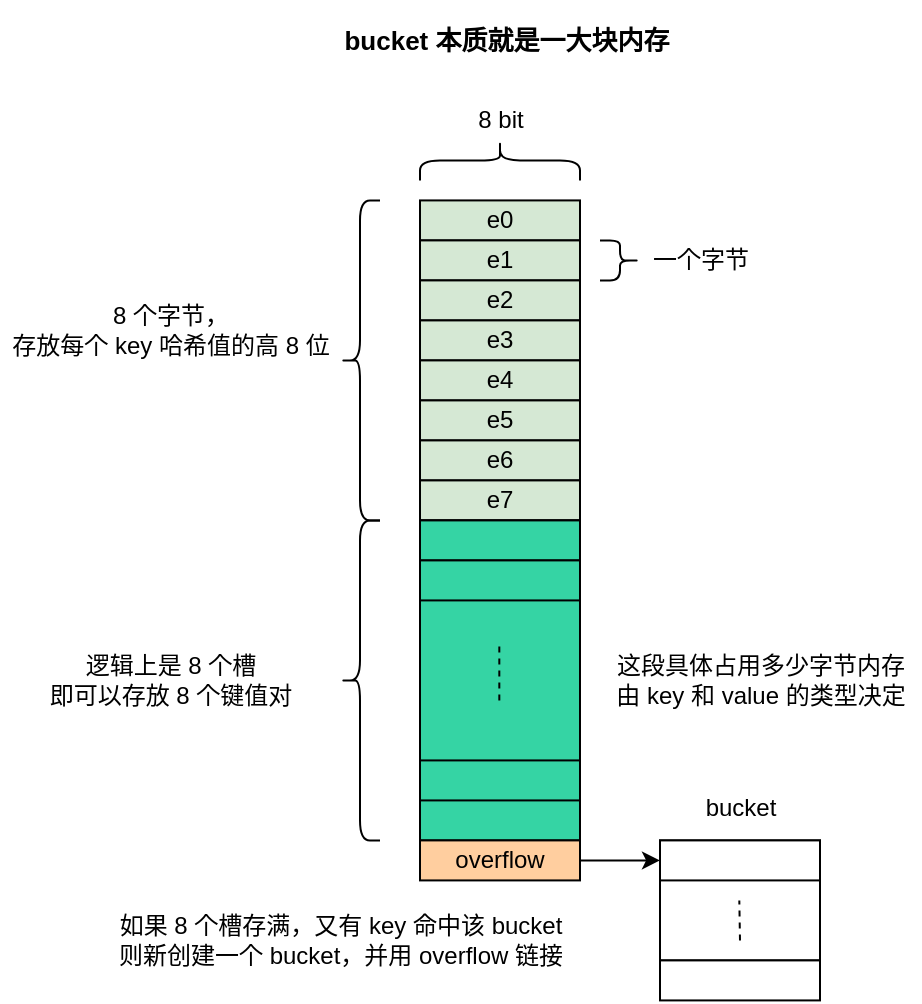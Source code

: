 <mxfile version="12.5.3" type="device" pages="2"><diagram id="FCv_aa35uQta8aY4jVUQ" name="bucket"><mxGraphModel dx="981" dy="594" grid="1" gridSize="10" guides="1" tooltips="1" connect="1" arrows="1" fold="1" page="1" pageScale="1" pageWidth="827" pageHeight="1169" math="0" shadow="0"><root><mxCell id="0"/><mxCell id="1" parent="0"/><mxCell id="o0lWvgTcn1pSgz9OQ-Qk-1" value="&lt;b&gt;&lt;font style=&quot;font-size: 13px&quot;&gt;bucket 本质就是一大块内存&lt;/font&gt;&lt;/b&gt;" style="text;html=1;strokeColor=none;fillColor=#ffffff;align=center;verticalAlign=middle;whiteSpace=wrap;rounded=0;" vertex="1" parent="1"><mxGeometry x="305.9" y="20" width="215" height="40" as="geometry"/></mxCell><mxCell id="o0lWvgTcn1pSgz9OQ-Qk-3" value="e0" style="rounded=0;whiteSpace=wrap;html=1;fillColor=#D5E8D4;" vertex="1" parent="1"><mxGeometry x="370" y="120.21" width="80" height="20" as="geometry"/></mxCell><mxCell id="o0lWvgTcn1pSgz9OQ-Qk-6" value="e1" style="rounded=0;whiteSpace=wrap;html=1;fillColor=#D5E8D4;" vertex="1" parent="1"><mxGeometry x="370" y="140.21" width="80" height="20" as="geometry"/></mxCell><mxCell id="o0lWvgTcn1pSgz9OQ-Qk-13" value="" style="shape=curlyBracket;whiteSpace=wrap;html=1;rounded=1;direction=west;" vertex="1" parent="1"><mxGeometry x="460" y="140.21" width="20" height="20" as="geometry"/></mxCell><mxCell id="o0lWvgTcn1pSgz9OQ-Qk-15" value="一个字节" style="text;html=1;align=center;verticalAlign=middle;resizable=0;points=[];autosize=1;" vertex="1" parent="1"><mxGeometry x="480" y="140.21" width="60" height="20" as="geometry"/></mxCell><mxCell id="o0lWvgTcn1pSgz9OQ-Qk-16" value="" style="shape=curlyBracket;whiteSpace=wrap;html=1;rounded=1;direction=east;" vertex="1" parent="1"><mxGeometry x="330" y="120.21" width="20" height="160" as="geometry"/></mxCell><mxCell id="o0lWvgTcn1pSgz9OQ-Qk-20" value="e2" style="rounded=0;whiteSpace=wrap;html=1;fillColor=#D5E8D4;" vertex="1" parent="1"><mxGeometry x="370" y="160.21" width="80" height="20" as="geometry"/></mxCell><mxCell id="o0lWvgTcn1pSgz9OQ-Qk-21" value="e3" style="rounded=0;whiteSpace=wrap;html=1;fillColor=#D5E8D4;" vertex="1" parent="1"><mxGeometry x="370" y="180.21" width="80" height="20" as="geometry"/></mxCell><mxCell id="o0lWvgTcn1pSgz9OQ-Qk-22" value="e4" style="rounded=0;whiteSpace=wrap;html=1;fillColor=#D5E8D4;" vertex="1" parent="1"><mxGeometry x="370" y="200.21" width="80" height="20" as="geometry"/></mxCell><mxCell id="o0lWvgTcn1pSgz9OQ-Qk-23" value="e5" style="rounded=0;whiteSpace=wrap;html=1;fillColor=#D5E8D4;" vertex="1" parent="1"><mxGeometry x="370" y="220.21" width="80" height="20" as="geometry"/></mxCell><mxCell id="o0lWvgTcn1pSgz9OQ-Qk-24" value="e6" style="rounded=0;whiteSpace=wrap;html=1;fillColor=#D5E8D4;" vertex="1" parent="1"><mxGeometry x="370" y="240.21" width="80" height="20" as="geometry"/></mxCell><mxCell id="o0lWvgTcn1pSgz9OQ-Qk-25" value="e7" style="rounded=0;whiteSpace=wrap;html=1;fillColor=#D5E8D4;" vertex="1" parent="1"><mxGeometry x="370" y="260.21" width="80" height="20" as="geometry"/></mxCell><mxCell id="o0lWvgTcn1pSgz9OQ-Qk-26" value="8 个字节，&lt;br&gt;存放每个 key 哈希值的高 8 位" style="text;html=1;align=center;verticalAlign=middle;resizable=0;points=[];autosize=1;" vertex="1" parent="1"><mxGeometry x="160" y="170.21" width="170" height="30" as="geometry"/></mxCell><mxCell id="o0lWvgTcn1pSgz9OQ-Qk-30" value="" style="rounded=0;whiteSpace=wrap;html=1;fillColor=#35D4A4;" vertex="1" parent="1"><mxGeometry x="370" y="280.21" width="80" height="160" as="geometry"/></mxCell><mxCell id="o0lWvgTcn1pSgz9OQ-Qk-31" value="" style="shape=curlyBracket;whiteSpace=wrap;html=1;rounded=1;fillColor=none;direction=east;" vertex="1" parent="1"><mxGeometry x="330" y="280.21" width="20" height="160" as="geometry"/></mxCell><mxCell id="o0lWvgTcn1pSgz9OQ-Qk-32" value="逻辑上是 8 个槽&lt;br&gt;即可以存放 8 个键值对" style="text;html=1;align=center;verticalAlign=middle;resizable=0;points=[];autosize=1;" vertex="1" parent="1"><mxGeometry x="175" y="345.21" width="140" height="30" as="geometry"/></mxCell><mxCell id="o0lWvgTcn1pSgz9OQ-Qk-33" value="" style="rounded=0;whiteSpace=wrap;html=1;fillColor=#35D4A4;" vertex="1" parent="1"><mxGeometry x="370" y="280.21" width="80" height="20" as="geometry"/></mxCell><mxCell id="o0lWvgTcn1pSgz9OQ-Qk-35" value="" style="rounded=0;whiteSpace=wrap;html=1;fillColor=#35D4A4;" vertex="1" parent="1"><mxGeometry x="370" y="300.21" width="80" height="20" as="geometry"/></mxCell><mxCell id="o0lWvgTcn1pSgz9OQ-Qk-37" value="" style="rounded=0;whiteSpace=wrap;html=1;fillColor=#35D4A4;" vertex="1" parent="1"><mxGeometry x="370" y="400.21" width="80" height="20" as="geometry"/></mxCell><mxCell id="o0lWvgTcn1pSgz9OQ-Qk-39" value="" style="endArrow=none;dashed=1;html=1;" edge="1" parent="1"><mxGeometry width="50" height="50" relative="1" as="geometry"><mxPoint x="409.66" y="370.21" as="sourcePoint"/><mxPoint x="409.66" y="340.21" as="targetPoint"/></mxGeometry></mxCell><mxCell id="o0lWvgTcn1pSgz9OQ-Qk-41" value="这段具体占用多少字节内存&lt;br&gt;由 key 和 value 的类型决定" style="text;html=1;align=center;verticalAlign=middle;resizable=0;points=[];autosize=1;" vertex="1" parent="1"><mxGeometry x="460" y="345.21" width="160" height="30" as="geometry"/></mxCell><mxCell id="o0lWvgTcn1pSgz9OQ-Qk-45" value="overflow" style="rounded=0;whiteSpace=wrap;html=1;fillColor=#FFCE9F;" vertex="1" parent="1"><mxGeometry x="370" y="440.21" width="80" height="20" as="geometry"/></mxCell><mxCell id="o0lWvgTcn1pSgz9OQ-Qk-46" value="" style="endArrow=classic;html=1;" edge="1" parent="1"><mxGeometry width="50" height="50" relative="1" as="geometry"><mxPoint x="450" y="450.21" as="sourcePoint"/><mxPoint x="490" y="450.21" as="targetPoint"/></mxGeometry></mxCell><mxCell id="o0lWvgTcn1pSgz9OQ-Qk-47" value="" style="rounded=0;whiteSpace=wrap;html=1;" vertex="1" parent="1"><mxGeometry x="490" y="440.21" width="80" height="60" as="geometry"/></mxCell><mxCell id="o0lWvgTcn1pSgz9OQ-Qk-48" value="" style="rounded=0;whiteSpace=wrap;html=1;" vertex="1" parent="1"><mxGeometry x="490" y="440.21" width="80" height="20" as="geometry"/></mxCell><mxCell id="o0lWvgTcn1pSgz9OQ-Qk-53" value="" style="endArrow=none;dashed=1;html=1;" edge="1" parent="1"><mxGeometry width="50" height="50" relative="1" as="geometry"><mxPoint x="530" y="490.21" as="sourcePoint"/><mxPoint x="529.66" y="470.21" as="targetPoint"/></mxGeometry></mxCell><mxCell id="o0lWvgTcn1pSgz9OQ-Qk-54" value="" style="rounded=0;whiteSpace=wrap;html=1;" vertex="1" parent="1"><mxGeometry x="490" y="500.21" width="80" height="20" as="geometry"/></mxCell><mxCell id="o0lWvgTcn1pSgz9OQ-Qk-55" value="bucket" style="text;html=1;align=center;verticalAlign=middle;resizable=0;points=[];autosize=1;" vertex="1" parent="1"><mxGeometry x="505" y="414" width="50" height="20" as="geometry"/></mxCell><mxCell id="o0lWvgTcn1pSgz9OQ-Qk-56" value="如果 8 个槽存满，又有 key 命中该 bucket&lt;br&gt;则新创建一个 bucket，并用 overflow 链接" style="text;html=1;align=center;verticalAlign=middle;resizable=0;points=[];autosize=1;" vertex="1" parent="1"><mxGeometry x="210" y="475.21" width="240" height="30" as="geometry"/></mxCell><mxCell id="o0lWvgTcn1pSgz9OQ-Qk-58" value="" style="shape=curlyBracket;whiteSpace=wrap;html=1;rounded=1;fillColor=#FFCE9F;direction=south;" vertex="1" parent="1"><mxGeometry x="370" y="90.21" width="80" height="20" as="geometry"/></mxCell><mxCell id="o0lWvgTcn1pSgz9OQ-Qk-59" value="8 bit" style="text;html=1;align=center;verticalAlign=middle;resizable=0;points=[];autosize=1;" vertex="1" parent="1"><mxGeometry x="390" y="70.21" width="40" height="20" as="geometry"/></mxCell></root></mxGraphModel></diagram><diagram id="h0FTzOKvGSOF8aGJB-OE" name="map"><mxGraphModel dx="981" dy="594" grid="1" gridSize="10" guides="1" tooltips="1" connect="1" arrows="1" fold="1" page="1" pageScale="1" pageWidth="827" pageHeight="1169" math="0" shadow="0"><root><mxCell id="ti_zGFvltA_tr-8K0Lcd-0"/><mxCell id="ti_zGFvltA_tr-8K0Lcd-1" parent="ti_zGFvltA_tr-8K0Lcd-0"/><mxCell id="cXa2TDPNdhG9MTom0Ej_-0" value="" style="rounded=0;whiteSpace=wrap;html=1;fillColor=none;" vertex="1" parent="ti_zGFvltA_tr-8K0Lcd-1"><mxGeometry x="200" y="110" width="80" height="210" as="geometry"/></mxCell><mxCell id="D3LKVJZ9gBUoWa_k2I8X-0" value="&lt;b&gt;&lt;font style=&quot;font-size: 13px&quot;&gt;map header&lt;/font&gt;&lt;/b&gt;" style="text;html=1;align=center;verticalAlign=middle;resizable=0;points=[];autosize=1;" vertex="1" parent="ti_zGFvltA_tr-8K0Lcd-1"><mxGeometry x="195" y="80" width="90" height="20" as="geometry"/></mxCell><mxCell id="D3LKVJZ9gBUoWa_k2I8X-3" value="count" style="rounded=0;whiteSpace=wrap;html=1;fillColor=none;" vertex="1" parent="ti_zGFvltA_tr-8K0Lcd-1"><mxGeometry x="200" y="110" width="80" height="30" as="geometry"/></mxCell><mxCell id="D3LKVJZ9gBUoWa_k2I8X-4" value="B" style="rounded=0;whiteSpace=wrap;html=1;fillColor=none;" vertex="1" parent="ti_zGFvltA_tr-8K0Lcd-1"><mxGeometry x="200" y="140" width="80" height="30" as="geometry"/></mxCell><mxCell id="D3LKVJZ9gBUoWa_k2I8X-5" value="hash0" style="rounded=0;whiteSpace=wrap;html=1;fillColor=none;" vertex="1" parent="ti_zGFvltA_tr-8K0Lcd-1"><mxGeometry x="200" y="170" width="80" height="30" as="geometry"/></mxCell><mxCell id="D3LKVJZ9gBUoWa_k2I8X-6" value="buckets" style="rounded=0;whiteSpace=wrap;html=1;fillColor=#FFCE9F;" vertex="1" parent="ti_zGFvltA_tr-8K0Lcd-1"><mxGeometry x="200" y="200" width="80" height="30" as="geometry"/></mxCell><mxCell id="D3LKVJZ9gBUoWa_k2I8X-7" value="" style="endArrow=none;dashed=1;html=1;" edge="1" parent="ti_zGFvltA_tr-8K0Lcd-1"><mxGeometry width="50" height="50" relative="1" as="geometry"><mxPoint x="239.66" y="280" as="sourcePoint"/><mxPoint x="239.66" y="250" as="targetPoint"/></mxGeometry></mxCell><mxCell id="D3LKVJZ9gBUoWa_k2I8X-8" value="" style="endArrow=classic;html=1;entryX=0;entryY=0;entryDx=0;entryDy=0;" edge="1" parent="ti_zGFvltA_tr-8K0Lcd-1" target="F0qLkt8pe8BNaMkj11Tl-2"><mxGeometry width="50" height="50" relative="1" as="geometry"><mxPoint x="280" y="214.66" as="sourcePoint"/><mxPoint x="360" y="215" as="targetPoint"/></mxGeometry></mxCell><mxCell id="F0qLkt8pe8BNaMkj11Tl-0" value="1" style="rounded=0;whiteSpace=wrap;html=1;fillColor=none;" vertex="1" parent="ti_zGFvltA_tr-8K0Lcd-1"><mxGeometry x="360" y="150" width="80" height="40" as="geometry"/></mxCell><mxCell id="F0qLkt8pe8BNaMkj11Tl-2" value="0" style="rounded=0;whiteSpace=wrap;html=1;fillColor=none;" vertex="1" parent="ti_zGFvltA_tr-8K0Lcd-1"><mxGeometry x="360" y="110" width="80" height="40" as="geometry"/></mxCell><mxCell id="F0qLkt8pe8BNaMkj11Tl-4" value="&lt;b&gt;&lt;font style=&quot;font-size: 13px&quot;&gt;buckets 数组&lt;/font&gt;&lt;/b&gt;" style="text;html=1;align=center;verticalAlign=middle;resizable=0;points=[];autosize=1;" vertex="1" parent="ti_zGFvltA_tr-8K0Lcd-1"><mxGeometry x="355" y="80" width="90" height="20" as="geometry"/></mxCell><mxCell id="F0qLkt8pe8BNaMkj11Tl-6" value="2^B - 1" style="rounded=0;whiteSpace=wrap;html=1;fillColor=none;" vertex="1" parent="ti_zGFvltA_tr-8K0Lcd-1"><mxGeometry x="360" y="280" width="80" height="40" as="geometry"/></mxCell><mxCell id="F0qLkt8pe8BNaMkj11Tl-7" value="" style="rounded=0;whiteSpace=wrap;html=1;fillColor=none;" vertex="1" parent="ti_zGFvltA_tr-8K0Lcd-1"><mxGeometry x="360" y="240" width="80" height="40" as="geometry"/></mxCell><mxCell id="F0qLkt8pe8BNaMkj11Tl-8" value="" style="rounded=0;whiteSpace=wrap;html=1;fillColor=none;" vertex="1" parent="ti_zGFvltA_tr-8K0Lcd-1"><mxGeometry x="360" y="190" width="80" height="50" as="geometry"/></mxCell><mxCell id="F0qLkt8pe8BNaMkj11Tl-10" value="" style="endArrow=none;dashed=1;html=1;" edge="1" parent="ti_zGFvltA_tr-8K0Lcd-1"><mxGeometry width="50" height="50" relative="1" as="geometry"><mxPoint x="400" y="235" as="sourcePoint"/><mxPoint x="399.66" y="195" as="targetPoint"/></mxGeometry></mxCell><mxCell id="F0qLkt8pe8BNaMkj11Tl-14" value="" style="endArrow=classic;html=1;" edge="1" parent="ti_zGFvltA_tr-8K0Lcd-1"><mxGeometry width="50" height="50" relative="1" as="geometry"><mxPoint x="440" y="275" as="sourcePoint"/><mxPoint x="490" y="240" as="targetPoint"/></mxGeometry></mxCell><mxCell id="F0qLkt8pe8BNaMkj11Tl-15" value="overflow" style="rounded=0;whiteSpace=wrap;html=1;fillColor=none;" vertex="1" parent="ti_zGFvltA_tr-8K0Lcd-1"><mxGeometry x="360" y="270" width="80" height="10" as="geometry"/></mxCell><mxCell id="F0qLkt8pe8BNaMkj11Tl-16" value="0" style="rounded=0;whiteSpace=wrap;html=1;fillColor=none;" vertex="1" parent="ti_zGFvltA_tr-8K0Lcd-1"><mxGeometry x="490" y="240" width="80" height="40" as="geometry"/></mxCell><mxCell id="x3tkm9gDU9TghIQ1iRUZ-0" value="overflow" style="rounded=0;whiteSpace=wrap;html=1;fillColor=none;" vertex="1" parent="ti_zGFvltA_tr-8K0Lcd-1"><mxGeometry x="490" y="280" width="80" height="10" as="geometry"/></mxCell><mxCell id="x3tkm9gDU9TghIQ1iRUZ-2" value="0" style="rounded=0;whiteSpace=wrap;html=1;fillColor=none;" vertex="1" parent="ti_zGFvltA_tr-8K0Lcd-1"><mxGeometry x="620" y="240" width="80" height="40" as="geometry"/></mxCell><mxCell id="x3tkm9gDU9TghIQ1iRUZ-3" value="overflow" style="rounded=0;whiteSpace=wrap;html=1;fillColor=none;" vertex="1" parent="ti_zGFvltA_tr-8K0Lcd-1"><mxGeometry x="620" y="280" width="80" height="10" as="geometry"/></mxCell><mxCell id="x3tkm9gDU9TghIQ1iRUZ-4" value="" style="endArrow=classic;html=1;" edge="1" parent="ti_zGFvltA_tr-8K0Lcd-1"><mxGeometry width="50" height="50" relative="1" as="geometry"><mxPoint x="570" y="275" as="sourcePoint"/><mxPoint x="620" y="240" as="targetPoint"/></mxGeometry></mxCell></root></mxGraphModel></diagram></mxfile>